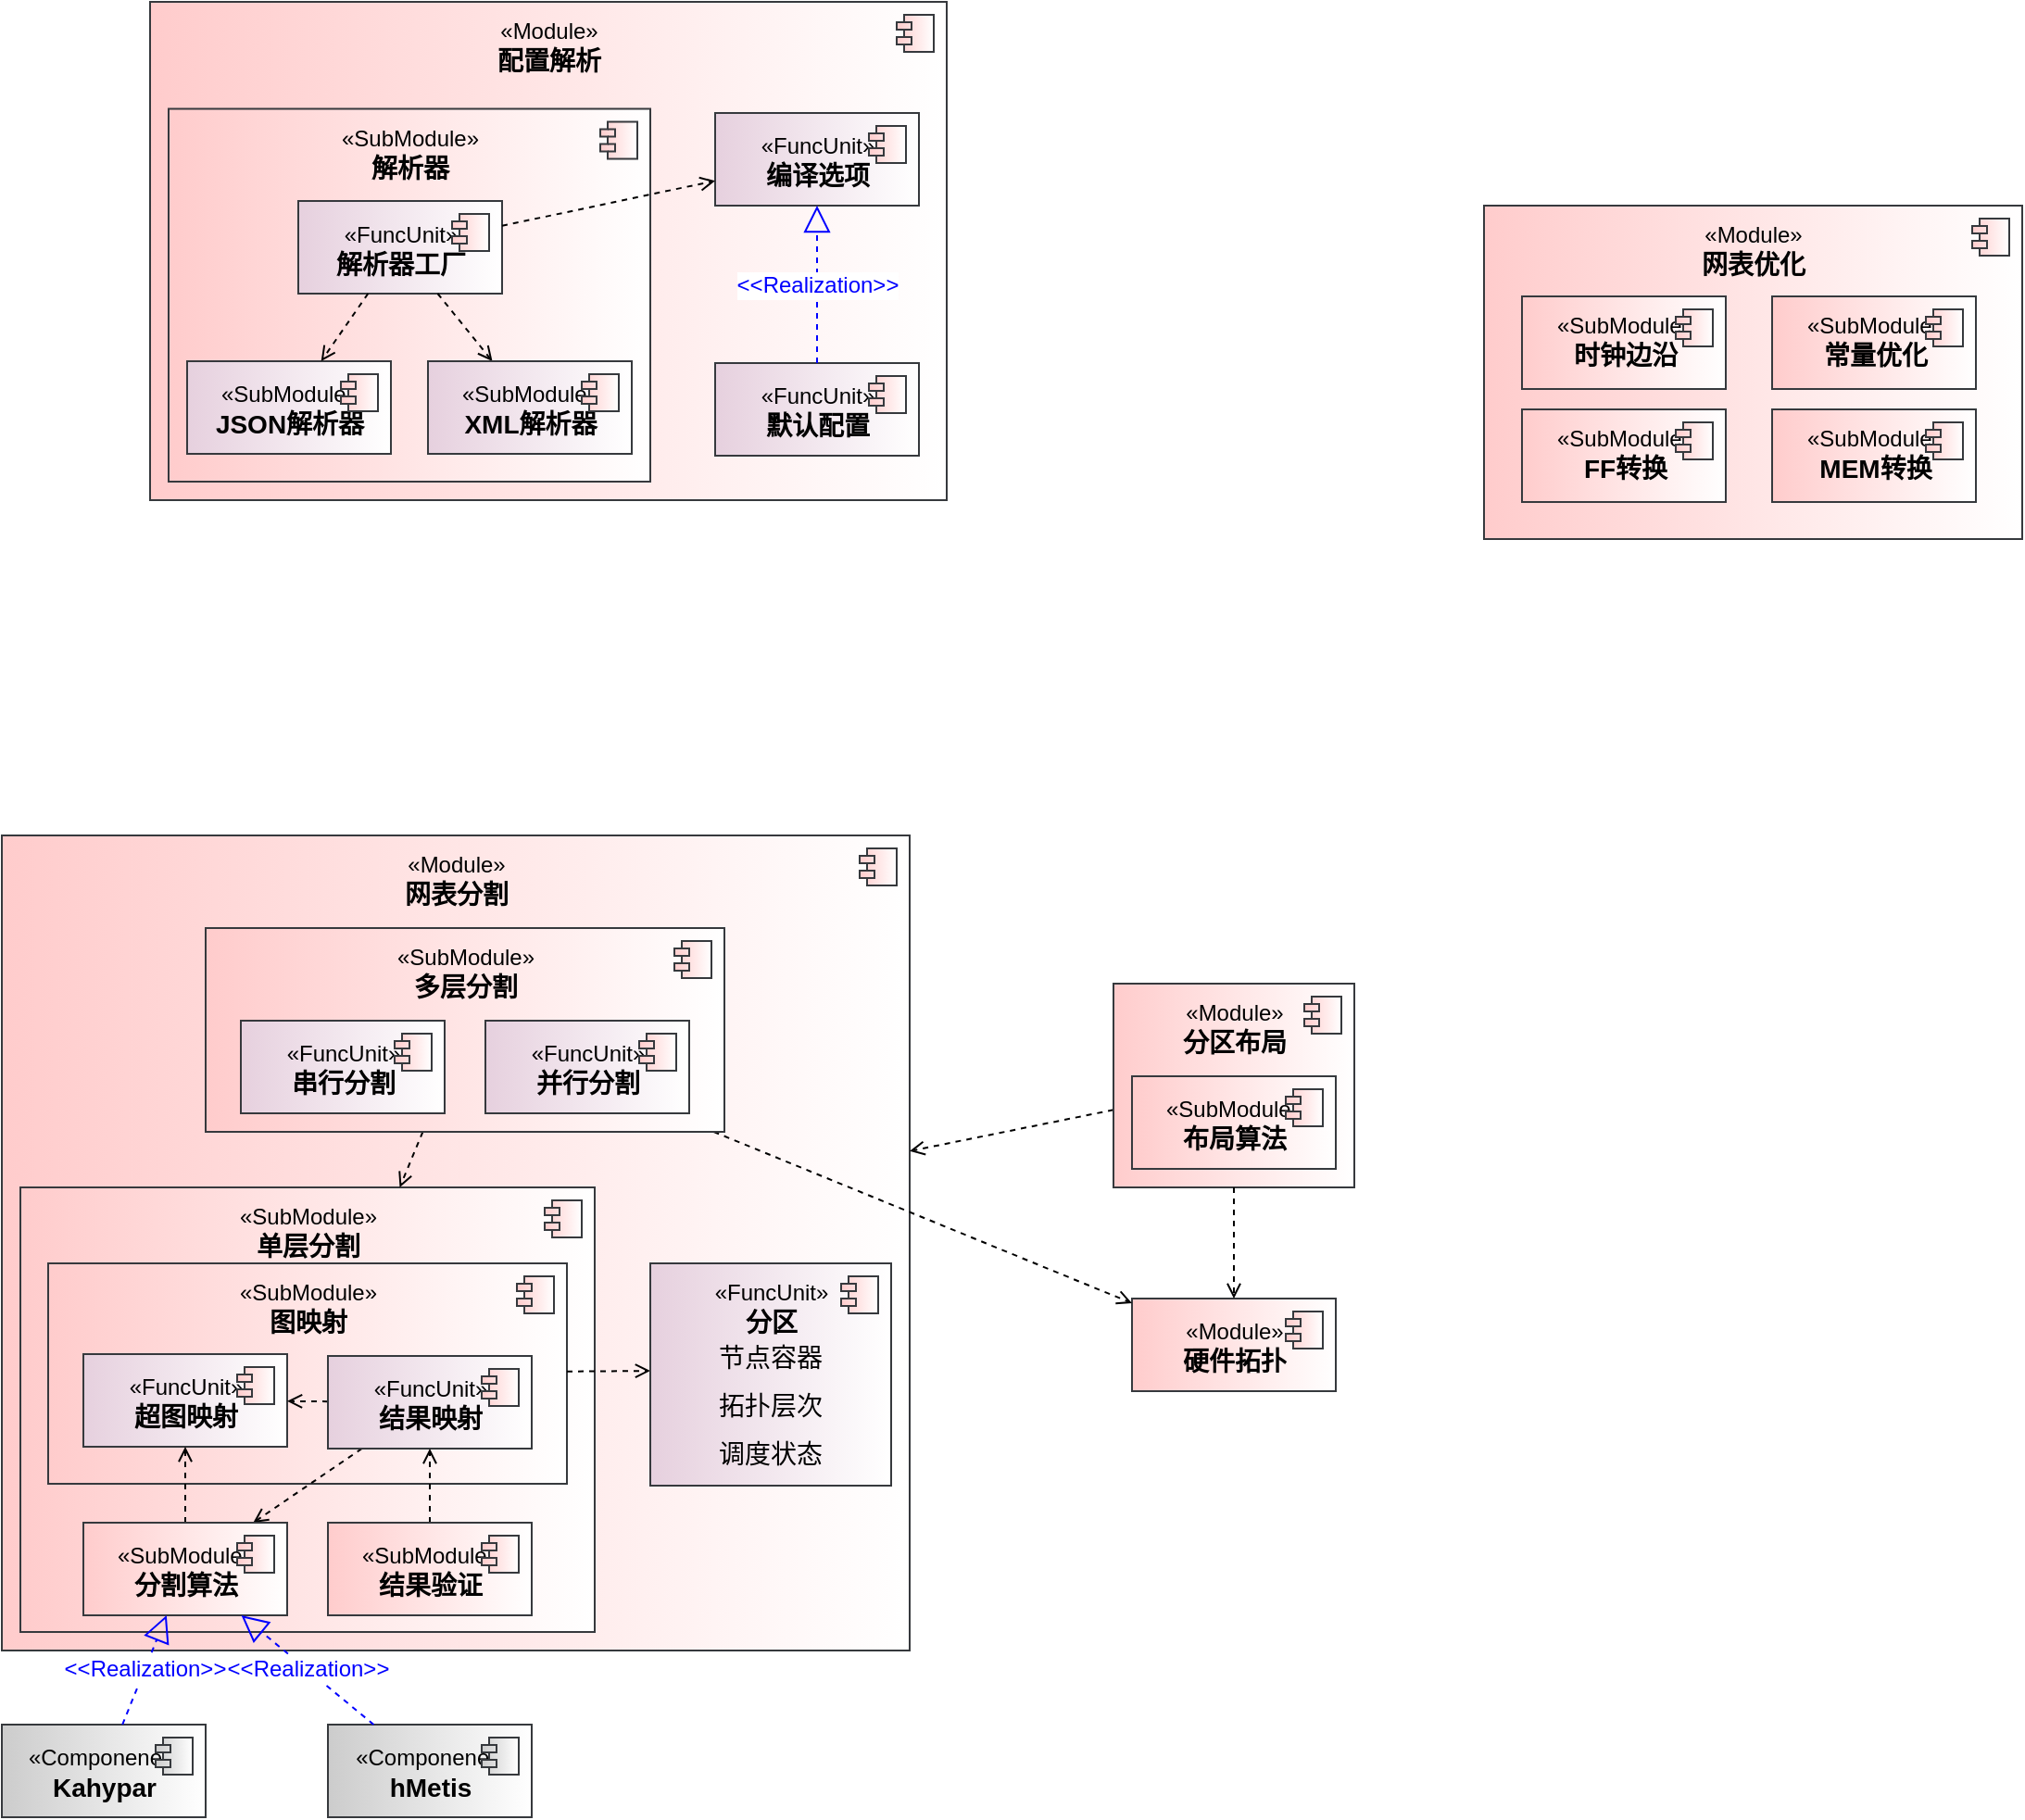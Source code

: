 <mxfile version="28.2.8">
  <diagram name="第 1 页" id="8QMwcps_5zftQ4atoRnA">
    <mxGraphModel dx="1426" dy="743" grid="1" gridSize="10" guides="1" tooltips="1" connect="1" arrows="1" fold="1" page="1" pageScale="1" pageWidth="827" pageHeight="1169" math="0" shadow="0">
      <root>
        <mxCell id="0" />
        <mxCell id="1" parent="0" />
        <mxCell id="gF-SpmbbT1mS5ckHaSBA-1" value="&lt;font style=&quot;font-size: 12px;&quot;&gt;«Module»&lt;/font&gt;&lt;br style=&quot;font-size: 14px;&quot;&gt;&lt;b&gt;网表分割&lt;/b&gt;" style="html=1;dropTarget=0;fontSize=14;fillColor=#ffcccc;strokeColor=#36393d;gradientColor=#FFFFFF;gradientDirection=east;verticalAlign=top;" vertex="1" parent="1">
          <mxGeometry x="770" y="720" width="490" height="440" as="geometry" />
        </mxCell>
        <mxCell id="gF-SpmbbT1mS5ckHaSBA-2" value="" style="shape=module;jettyWidth=8;jettyHeight=4;fontSize=14;fillColor=#ffcccc;strokeColor=#36393d;gradientColor=#FFFFFF;gradientDirection=east;" vertex="1" parent="gF-SpmbbT1mS5ckHaSBA-1">
          <mxGeometry x="1" width="20" height="20" relative="1" as="geometry">
            <mxPoint x="-27" y="7" as="offset" />
          </mxGeometry>
        </mxCell>
        <mxCell id="gF-SpmbbT1mS5ckHaSBA-3" value="&lt;font style=&quot;font-size: 12px;&quot;&gt;«SubModule»&lt;/font&gt;&lt;br style=&quot;font-size: 14px;&quot;&gt;&lt;b&gt;单层分割&lt;/b&gt;" style="html=1;dropTarget=0;fontSize=14;fillColor=#ffcccc;strokeColor=#36393d;gradientColor=#FFFFFF;gradientDirection=east;verticalAlign=top;" vertex="1" parent="1">
          <mxGeometry x="780" y="910" width="310" height="240" as="geometry" />
        </mxCell>
        <mxCell id="gF-SpmbbT1mS5ckHaSBA-4" value="" style="shape=module;jettyWidth=8;jettyHeight=4;fontSize=14;fillColor=#ffcccc;strokeColor=#36393d;gradientColor=#FFFFFF;gradientDirection=east;" vertex="1" parent="gF-SpmbbT1mS5ckHaSBA-3">
          <mxGeometry x="1" width="20" height="20" relative="1" as="geometry">
            <mxPoint x="-27" y="7" as="offset" />
          </mxGeometry>
        </mxCell>
        <mxCell id="gF-SpmbbT1mS5ckHaSBA-5" value="&lt;font style=&quot;font-size: 12px;&quot;&gt;«SubModule»&lt;/font&gt;&lt;br style=&quot;font-size: 14px;&quot;&gt;&lt;b&gt;图映射&lt;/b&gt;" style="html=1;dropTarget=0;fontSize=14;fillColor=#ffcccc;strokeColor=#36393d;gradientColor=#FFFFFF;gradientDirection=east;verticalAlign=top;" vertex="1" parent="1">
          <mxGeometry x="795" y="951" width="280" height="119" as="geometry" />
        </mxCell>
        <mxCell id="gF-SpmbbT1mS5ckHaSBA-6" value="" style="shape=module;jettyWidth=8;jettyHeight=4;fontSize=14;fillColor=#ffcccc;strokeColor=#36393d;gradientColor=#FFFFFF;gradientDirection=east;" vertex="1" parent="gF-SpmbbT1mS5ckHaSBA-5">
          <mxGeometry x="1" width="20" height="20" relative="1" as="geometry">
            <mxPoint x="-27" y="7" as="offset" />
          </mxGeometry>
        </mxCell>
        <mxCell id="gF-SpmbbT1mS5ckHaSBA-7" value="&lt;font style=&quot;font-size: 12px;&quot;&gt;«FuncUnit»&lt;/font&gt;&lt;br style=&quot;font-size: 14px;&quot;&gt;&lt;b&gt;超图映射&lt;/b&gt;" style="html=1;dropTarget=0;fontSize=14;fillColor=#E6D0DE;strokeColor=#36393d;gradientColor=#FFFFFF;gradientDirection=east;" vertex="1" parent="1">
          <mxGeometry x="814" y="1000" width="110" height="50" as="geometry" />
        </mxCell>
        <mxCell id="gF-SpmbbT1mS5ckHaSBA-8" value="" style="shape=module;jettyWidth=8;jettyHeight=4;fontSize=14;fillColor=#ffcccc;strokeColor=#36393d;gradientColor=#FFFFFF;gradientDirection=east;" vertex="1" parent="gF-SpmbbT1mS5ckHaSBA-7">
          <mxGeometry x="1" width="20" height="20" relative="1" as="geometry">
            <mxPoint x="-27" y="7" as="offset" />
          </mxGeometry>
        </mxCell>
        <mxCell id="gF-SpmbbT1mS5ckHaSBA-9" style="edgeStyle=none;rounded=1;orthogonalLoop=1;jettySize=auto;html=1;dashed=1;strokeColor=#000000;fontSize=14;fontColor=#000000;endArrow=open;endFill=0;elbow=vertical;" edge="1" parent="1" source="gF-SpmbbT1mS5ckHaSBA-11" target="gF-SpmbbT1mS5ckHaSBA-18">
          <mxGeometry relative="1" as="geometry" />
        </mxCell>
        <mxCell id="gF-SpmbbT1mS5ckHaSBA-10" style="edgeStyle=none;rounded=1;orthogonalLoop=1;jettySize=auto;html=1;dashed=1;strokeColor=#000000;fontSize=14;fontColor=#000000;endArrow=open;endFill=0;elbow=vertical;" edge="1" parent="1" source="gF-SpmbbT1mS5ckHaSBA-11" target="gF-SpmbbT1mS5ckHaSBA-7">
          <mxGeometry relative="1" as="geometry" />
        </mxCell>
        <mxCell id="gF-SpmbbT1mS5ckHaSBA-11" value="&lt;font style=&quot;font-size: 12px;&quot;&gt;«FuncUnit»&lt;/font&gt;&lt;br style=&quot;font-size: 14px;&quot;&gt;&lt;b&gt;结果映射&lt;/b&gt;" style="html=1;dropTarget=0;fontSize=14;fillColor=#E6D0DE;strokeColor=#36393d;gradientColor=#FFFFFF;gradientDirection=east;" vertex="1" parent="1">
          <mxGeometry x="946" y="1001" width="110" height="50" as="geometry" />
        </mxCell>
        <mxCell id="gF-SpmbbT1mS5ckHaSBA-12" value="" style="shape=module;jettyWidth=8;jettyHeight=4;fontSize=14;fillColor=#ffcccc;strokeColor=#36393d;gradientColor=#FFFFFF;gradientDirection=east;" vertex="1" parent="gF-SpmbbT1mS5ckHaSBA-11">
          <mxGeometry x="1" width="20" height="20" relative="1" as="geometry">
            <mxPoint x="-27" y="7" as="offset" />
          </mxGeometry>
        </mxCell>
        <mxCell id="gF-SpmbbT1mS5ckHaSBA-13" value="&lt;font style=&quot;font-size: 12px;&quot;&gt;«Module»&lt;/font&gt;&lt;br style=&quot;font-size: 14px;&quot;&gt;&lt;b&gt;硬件拓扑&lt;/b&gt;" style="html=1;dropTarget=0;fontSize=14;fillColor=#ffcccc;strokeColor=#36393d;gradientColor=#FFFFFF;gradientDirection=east;" vertex="1" parent="1">
          <mxGeometry x="1380" y="970" width="110" height="50" as="geometry" />
        </mxCell>
        <mxCell id="gF-SpmbbT1mS5ckHaSBA-14" value="" style="shape=module;jettyWidth=8;jettyHeight=4;fontSize=14;fillColor=#ffcccc;strokeColor=#36393d;gradientColor=#FFFFFF;gradientDirection=east;" vertex="1" parent="gF-SpmbbT1mS5ckHaSBA-13">
          <mxGeometry x="1" width="20" height="20" relative="1" as="geometry">
            <mxPoint x="-27" y="7" as="offset" />
          </mxGeometry>
        </mxCell>
        <mxCell id="gF-SpmbbT1mS5ckHaSBA-15" value="&lt;font style=&quot;font-size: 12px;&quot;&gt;«Module»&lt;/font&gt;&lt;br style=&quot;font-size: 14px;&quot;&gt;&lt;b&gt;配置解析&lt;/b&gt;" style="html=1;dropTarget=0;fontSize=14;fillColor=#ffcccc;strokeColor=#36393d;gradientColor=#FFFFFF;gradientDirection=east;verticalAlign=top;" vertex="1" parent="1">
          <mxGeometry x="850" y="270" width="430" height="269" as="geometry" />
        </mxCell>
        <mxCell id="gF-SpmbbT1mS5ckHaSBA-16" value="" style="shape=module;jettyWidth=8;jettyHeight=4;fontSize=14;fillColor=#ffcccc;strokeColor=#36393d;gradientColor=#FFFFFF;gradientDirection=east;" vertex="1" parent="gF-SpmbbT1mS5ckHaSBA-15">
          <mxGeometry x="1" width="20" height="20" relative="1" as="geometry">
            <mxPoint x="-27" y="7" as="offset" />
          </mxGeometry>
        </mxCell>
        <mxCell id="gF-SpmbbT1mS5ckHaSBA-17" style="edgeStyle=none;rounded=1;orthogonalLoop=1;jettySize=auto;html=1;dashed=1;strokeColor=#000000;fontSize=14;fontColor=#000000;endArrow=open;endFill=0;elbow=vertical;" edge="1" parent="1" source="gF-SpmbbT1mS5ckHaSBA-18" target="gF-SpmbbT1mS5ckHaSBA-7">
          <mxGeometry relative="1" as="geometry" />
        </mxCell>
        <mxCell id="gF-SpmbbT1mS5ckHaSBA-18" value="&lt;font style=&quot;font-size: 12px;&quot;&gt;«SubModule»&lt;/font&gt;&lt;br style=&quot;font-size: 14px;&quot;&gt;&lt;b&gt;分割算法&lt;/b&gt;" style="html=1;dropTarget=0;fontSize=14;fillColor=#ffcccc;strokeColor=#36393d;gradientColor=#FFFFFF;gradientDirection=east;" vertex="1" parent="1">
          <mxGeometry x="814" y="1091" width="110" height="50" as="geometry" />
        </mxCell>
        <mxCell id="gF-SpmbbT1mS5ckHaSBA-19" value="" style="shape=module;jettyWidth=8;jettyHeight=4;fontSize=14;fillColor=#ffcccc;strokeColor=#36393d;gradientColor=#FFFFFF;gradientDirection=east;" vertex="1" parent="gF-SpmbbT1mS5ckHaSBA-18">
          <mxGeometry x="1" width="20" height="20" relative="1" as="geometry">
            <mxPoint x="-27" y="7" as="offset" />
          </mxGeometry>
        </mxCell>
        <mxCell id="gF-SpmbbT1mS5ckHaSBA-20" value="&lt;font style=&quot;font-size: 12px;&quot;&gt;«Componenet»&lt;/font&gt;&lt;br style=&quot;font-size: 14px;&quot;&gt;&lt;b&gt;Kahypar&lt;/b&gt;" style="html=1;dropTarget=0;fontSize=14;fillColor=#CCCCCC;strokeColor=#36393d;gradientColor=#FFFFFF;gradientDirection=east;" vertex="1" parent="1">
          <mxGeometry x="770" y="1200" width="110" height="50" as="geometry" />
        </mxCell>
        <mxCell id="gF-SpmbbT1mS5ckHaSBA-21" value="" style="shape=module;jettyWidth=8;jettyHeight=4;fontSize=14;fillColor=#CCCCCC;strokeColor=#36393d;gradientColor=#FFFFFF;gradientDirection=east;" vertex="1" parent="gF-SpmbbT1mS5ckHaSBA-20">
          <mxGeometry x="1" width="20" height="20" relative="1" as="geometry">
            <mxPoint x="-27" y="7" as="offset" />
          </mxGeometry>
        </mxCell>
        <mxCell id="gF-SpmbbT1mS5ckHaSBA-22" value="&lt;span style=&quot;font-size: 12px;&quot;&gt;«Componenet》&lt;/span&gt;&lt;br style=&quot;font-size: 14px;&quot;&gt;&lt;b&gt;hMetis&lt;/b&gt;" style="html=1;dropTarget=0;fontSize=14;fillColor=#CCCCCC;strokeColor=#36393d;gradientColor=#FFFFFF;gradientDirection=east;" vertex="1" parent="1">
          <mxGeometry x="946" y="1200" width="110" height="50" as="geometry" />
        </mxCell>
        <mxCell id="gF-SpmbbT1mS5ckHaSBA-23" value="" style="shape=module;jettyWidth=8;jettyHeight=4;fontSize=14;fillColor=#CCCCCC;strokeColor=#36393d;gradientColor=#FFFFFF;gradientDirection=east;" vertex="1" parent="gF-SpmbbT1mS5ckHaSBA-22">
          <mxGeometry x="1" width="20" height="20" relative="1" as="geometry">
            <mxPoint x="-27" y="7" as="offset" />
          </mxGeometry>
        </mxCell>
        <mxCell id="gF-SpmbbT1mS5ckHaSBA-24" style="edgeStyle=none;rounded=1;orthogonalLoop=1;jettySize=auto;html=1;dashed=1;strokeColor=#000000;fontSize=14;fontColor=#000000;endArrow=open;endFill=0;elbow=vertical;" edge="1" parent="1" source="gF-SpmbbT1mS5ckHaSBA-25" target="gF-SpmbbT1mS5ckHaSBA-11">
          <mxGeometry relative="1" as="geometry" />
        </mxCell>
        <mxCell id="gF-SpmbbT1mS5ckHaSBA-25" value="&lt;font style=&quot;font-size: 12px;&quot;&gt;«SubModule»&lt;/font&gt;&lt;br style=&quot;font-size: 14px;&quot;&gt;&lt;b&gt;结果验证&lt;/b&gt;" style="html=1;dropTarget=0;fontSize=14;fillColor=#ffcccc;strokeColor=#36393d;gradientColor=#FFFFFF;gradientDirection=east;" vertex="1" parent="1">
          <mxGeometry x="946" y="1091" width="110" height="50" as="geometry" />
        </mxCell>
        <mxCell id="gF-SpmbbT1mS5ckHaSBA-26" value="" style="shape=module;jettyWidth=8;jettyHeight=4;fontSize=14;fillColor=#ffcccc;strokeColor=#36393d;gradientColor=#FFFFFF;gradientDirection=east;" vertex="1" parent="gF-SpmbbT1mS5ckHaSBA-25">
          <mxGeometry x="1" width="20" height="20" relative="1" as="geometry">
            <mxPoint x="-27" y="7" as="offset" />
          </mxGeometry>
        </mxCell>
        <mxCell id="gF-SpmbbT1mS5ckHaSBA-27" style="edgeStyle=none;rounded=1;orthogonalLoop=1;jettySize=auto;html=1;dashed=1;strokeColor=#000000;fontSize=14;fontColor=#000000;endArrow=open;endFill=0;elbow=vertical;" edge="1" parent="1" source="gF-SpmbbT1mS5ckHaSBA-29" target="gF-SpmbbT1mS5ckHaSBA-3">
          <mxGeometry relative="1" as="geometry" />
        </mxCell>
        <mxCell id="gF-SpmbbT1mS5ckHaSBA-28" style="edgeStyle=none;rounded=1;orthogonalLoop=1;jettySize=auto;html=1;dashed=1;strokeColor=#000000;fontSize=14;fontColor=#000000;endArrow=open;endFill=0;elbow=vertical;" edge="1" parent="1" source="gF-SpmbbT1mS5ckHaSBA-29" target="gF-SpmbbT1mS5ckHaSBA-13">
          <mxGeometry relative="1" as="geometry">
            <mxPoint x="1270" y="729.444" as="targetPoint" />
          </mxGeometry>
        </mxCell>
        <mxCell id="gF-SpmbbT1mS5ckHaSBA-29" value="&lt;font style=&quot;font-size: 12px;&quot;&gt;«SubModule»&lt;/font&gt;&lt;br style=&quot;font-size: 14px;&quot;&gt;&lt;b&gt;多层分割&lt;/b&gt;" style="html=1;dropTarget=0;fontSize=14;fillColor=#ffcccc;strokeColor=#36393d;gradientColor=#FFFFFF;gradientDirection=east;verticalAlign=top;" vertex="1" parent="1">
          <mxGeometry x="880" y="770" width="280" height="110" as="geometry" />
        </mxCell>
        <mxCell id="gF-SpmbbT1mS5ckHaSBA-30" value="" style="shape=module;jettyWidth=8;jettyHeight=4;fontSize=14;fillColor=#ffcccc;strokeColor=#36393d;gradientColor=#FFFFFF;gradientDirection=east;" vertex="1" parent="gF-SpmbbT1mS5ckHaSBA-29">
          <mxGeometry x="1" width="20" height="20" relative="1" as="geometry">
            <mxPoint x="-27" y="7" as="offset" />
          </mxGeometry>
        </mxCell>
        <mxCell id="gF-SpmbbT1mS5ckHaSBA-31" value="&lt;font style=&quot;font-size: 12px;&quot;&gt;«FuncUnit»&lt;/font&gt;&lt;br style=&quot;font-size: 14px;&quot;&gt;&lt;b&gt;并行分割&lt;/b&gt;" style="html=1;dropTarget=0;fontSize=14;fillColor=#E6D0DE;strokeColor=#36393d;gradientColor=#FFFFFF;gradientDirection=east;" vertex="1" parent="1">
          <mxGeometry x="1031" y="820" width="110" height="50" as="geometry" />
        </mxCell>
        <mxCell id="gF-SpmbbT1mS5ckHaSBA-32" value="" style="shape=module;jettyWidth=8;jettyHeight=4;fontSize=14;fillColor=#ffcccc;strokeColor=#36393d;gradientColor=#FFFFFF;gradientDirection=east;" vertex="1" parent="gF-SpmbbT1mS5ckHaSBA-31">
          <mxGeometry x="1" width="20" height="20" relative="1" as="geometry">
            <mxPoint x="-27" y="7" as="offset" />
          </mxGeometry>
        </mxCell>
        <mxCell id="gF-SpmbbT1mS5ckHaSBA-33" value="&lt;font style=&quot;font-size: 12px;&quot;&gt;«FuncUnit»&lt;/font&gt;&lt;br style=&quot;font-size: 14px;&quot;&gt;&lt;b&gt;串行分割&lt;/b&gt;" style="html=1;dropTarget=0;fontSize=14;fillColor=#E6D0DE;strokeColor=#36393d;gradientColor=#FFFFFF;gradientDirection=east;" vertex="1" parent="1">
          <mxGeometry x="899" y="820" width="110" height="50" as="geometry" />
        </mxCell>
        <mxCell id="gF-SpmbbT1mS5ckHaSBA-34" value="" style="shape=module;jettyWidth=8;jettyHeight=4;fontSize=14;fillColor=#ffcccc;strokeColor=#36393d;gradientColor=#FFFFFF;gradientDirection=east;" vertex="1" parent="gF-SpmbbT1mS5ckHaSBA-33">
          <mxGeometry x="1" width="20" height="20" relative="1" as="geometry">
            <mxPoint x="-27" y="7" as="offset" />
          </mxGeometry>
        </mxCell>
        <mxCell id="gF-SpmbbT1mS5ckHaSBA-35" style="edgeStyle=none;rounded=1;orthogonalLoop=1;jettySize=auto;html=1;dashed=1;strokeColor=#000000;fontSize=14;fontColor=#000000;endArrow=open;endFill=0;elbow=vertical;" edge="1" parent="1" source="gF-SpmbbT1mS5ckHaSBA-36" target="gF-SpmbbT1mS5ckHaSBA-1">
          <mxGeometry relative="1" as="geometry" />
        </mxCell>
        <mxCell id="gF-SpmbbT1mS5ckHaSBA-36" value="&lt;font style=&quot;font-size: 12px;&quot;&gt;«Module»&lt;/font&gt;&lt;br style=&quot;font-size: 14px;&quot;&gt;&lt;b&gt;分区布局&lt;/b&gt;" style="html=1;dropTarget=0;fontSize=14;fillColor=#ffcccc;strokeColor=#36393d;gradientColor=#FFFFFF;gradientDirection=east;verticalAlign=top;" vertex="1" parent="1">
          <mxGeometry x="1370" y="800" width="130" height="110" as="geometry" />
        </mxCell>
        <mxCell id="gF-SpmbbT1mS5ckHaSBA-37" value="" style="shape=module;jettyWidth=8;jettyHeight=4;fontSize=14;fillColor=#ffcccc;strokeColor=#36393d;gradientColor=#FFFFFF;gradientDirection=east;" vertex="1" parent="gF-SpmbbT1mS5ckHaSBA-36">
          <mxGeometry x="1" width="20" height="20" relative="1" as="geometry">
            <mxPoint x="-27" y="7" as="offset" />
          </mxGeometry>
        </mxCell>
        <mxCell id="gF-SpmbbT1mS5ckHaSBA-38" style="edgeStyle=none;rounded=1;orthogonalLoop=1;jettySize=auto;html=1;dashed=1;strokeColor=#000000;fontSize=14;fontColor=#000000;endArrow=open;endFill=0;elbow=vertical;" edge="1" parent="1" source="gF-SpmbbT1mS5ckHaSBA-36" target="gF-SpmbbT1mS5ckHaSBA-13">
          <mxGeometry relative="1" as="geometry" />
        </mxCell>
        <mxCell id="gF-SpmbbT1mS5ckHaSBA-39" value="&lt;font style=&quot;font-size: 12px;&quot;&gt;«SubModule»&lt;/font&gt;&lt;br style=&quot;font-size: 14px;&quot;&gt;&lt;b&gt;布局算法&lt;/b&gt;" style="html=1;dropTarget=0;fontSize=14;fillColor=#ffcccc;strokeColor=#36393d;gradientColor=#FFFFFF;gradientDirection=east;" vertex="1" parent="1">
          <mxGeometry x="1380" y="850" width="110" height="50" as="geometry" />
        </mxCell>
        <mxCell id="gF-SpmbbT1mS5ckHaSBA-40" value="" style="shape=module;jettyWidth=8;jettyHeight=4;fontSize=14;fillColor=#ffcccc;strokeColor=#36393d;gradientColor=#FFFFFF;gradientDirection=east;" vertex="1" parent="gF-SpmbbT1mS5ckHaSBA-39">
          <mxGeometry x="1" width="20" height="20" relative="1" as="geometry">
            <mxPoint x="-27" y="7" as="offset" />
          </mxGeometry>
        </mxCell>
        <mxCell id="gF-SpmbbT1mS5ckHaSBA-41" value="&amp;lt;&amp;lt;Realization&amp;gt;&amp;gt;" style="endArrow=block;dashed=1;endFill=0;endSize=12;html=1;rounded=0;fontSize=12;strokeColor=#0000FF;fontColor=#0000FF;" edge="1" parent="1" source="gF-SpmbbT1mS5ckHaSBA-20" target="gF-SpmbbT1mS5ckHaSBA-18">
          <mxGeometry width="160" relative="1" as="geometry">
            <mxPoint x="140" y="1040" as="sourcePoint" />
            <mxPoint x="140" y="1200" as="targetPoint" />
          </mxGeometry>
        </mxCell>
        <mxCell id="gF-SpmbbT1mS5ckHaSBA-42" value="&amp;lt;&amp;lt;Realization&amp;gt;&amp;gt;" style="endArrow=block;dashed=1;endFill=0;endSize=12;html=1;rounded=0;fontSize=12;strokeColor=#0000FF;fontColor=#0000FF;" edge="1" parent="1" source="gF-SpmbbT1mS5ckHaSBA-22" target="gF-SpmbbT1mS5ckHaSBA-18">
          <mxGeometry width="160" relative="1" as="geometry">
            <mxPoint x="845.092" y="1210" as="sourcePoint" />
            <mxPoint x="868.908" y="1151" as="targetPoint" />
          </mxGeometry>
        </mxCell>
        <mxCell id="gF-SpmbbT1mS5ckHaSBA-43" style="edgeStyle=none;rounded=1;orthogonalLoop=1;jettySize=auto;html=1;dashed=1;strokeColor=#000000;fontSize=14;fontColor=#000000;endArrow=open;endFill=0;elbow=vertical;" edge="1" parent="1" source="gF-SpmbbT1mS5ckHaSBA-5">
          <mxGeometry relative="1" as="geometry">
            <mxPoint x="1120" y="1009.02" as="targetPoint" />
          </mxGeometry>
        </mxCell>
        <mxCell id="gF-SpmbbT1mS5ckHaSBA-44" value="" style="group;fontSize=14;verticalAlign=middle;fillColor=#E6D0DE;strokeColor=#36393d;gradientColor=#FFFFFF;gradientDirection=east;" vertex="1" connectable="0" parent="1">
          <mxGeometry x="1120" y="951" width="130" height="120" as="geometry" />
        </mxCell>
        <mxCell id="gF-SpmbbT1mS5ckHaSBA-45" value="&lt;font style=&quot;font-size: 12px;&quot;&gt;«FuncUnit»&lt;/font&gt;&lt;br style=&quot;font-size: 14px;&quot;&gt;&lt;b&gt;分区&lt;/b&gt;" style="html=1;dropTarget=0;fontSize=14;fillColor=#E6D0DE;strokeColor=#36393d;gradientColor=#FFFFFF;gradientDirection=east;verticalAlign=top;" vertex="1" parent="gF-SpmbbT1mS5ckHaSBA-44">
          <mxGeometry width="130" height="120" as="geometry" />
        </mxCell>
        <mxCell id="gF-SpmbbT1mS5ckHaSBA-46" value="" style="shape=module;jettyWidth=8;jettyHeight=4;fontSize=14;fillColor=#ffcccc;strokeColor=#36393d;gradientColor=#FFFFFF;gradientDirection=east;" vertex="1" parent="gF-SpmbbT1mS5ckHaSBA-45">
          <mxGeometry x="1" width="20" height="20" relative="1" as="geometry">
            <mxPoint x="-27" y="7" as="offset" />
          </mxGeometry>
        </mxCell>
        <mxCell id="gF-SpmbbT1mS5ckHaSBA-47" value="拓扑层次" style="text;html=1;strokeColor=none;fillColor=none;align=center;verticalAlign=middle;whiteSpace=wrap;rounded=0;glass=0;fillStyle=auto;strokeWidth=1;fontSize=14;fontColor=#000000;opacity=30;" vertex="1" parent="gF-SpmbbT1mS5ckHaSBA-44">
          <mxGeometry x="35" y="67" width="60" height="20" as="geometry" />
        </mxCell>
        <mxCell id="gF-SpmbbT1mS5ckHaSBA-48" value="调度状态" style="text;html=1;strokeColor=none;fillColor=none;align=center;verticalAlign=middle;whiteSpace=wrap;rounded=0;glass=0;fillStyle=auto;strokeWidth=1;fontSize=14;fontColor=#000000;opacity=30;" vertex="1" parent="gF-SpmbbT1mS5ckHaSBA-44">
          <mxGeometry x="35" y="92.5" width="60" height="20" as="geometry" />
        </mxCell>
        <mxCell id="gF-SpmbbT1mS5ckHaSBA-49" value="节点容器" style="text;html=1;strokeColor=none;fillColor=none;align=center;verticalAlign=middle;whiteSpace=wrap;rounded=0;glass=0;fillStyle=auto;strokeWidth=1;fontSize=14;fontColor=#000000;opacity=30;" vertex="1" parent="gF-SpmbbT1mS5ckHaSBA-44">
          <mxGeometry x="35" y="41" width="60" height="20" as="geometry" />
        </mxCell>
        <mxCell id="gF-SpmbbT1mS5ckHaSBA-50" value="&lt;font style=&quot;font-size: 12px;&quot;&gt;«FuncUnit»&lt;/font&gt;&lt;br style=&quot;font-size: 14px;&quot;&gt;&lt;b&gt;编译选项&lt;/b&gt;" style="html=1;dropTarget=0;fontSize=14;fillColor=#E6D0DE;strokeColor=#36393d;gradientColor=#FFFFFF;gradientDirection=east;verticalAlign=middle;" vertex="1" parent="1">
          <mxGeometry x="1155" y="330" width="110" height="50" as="geometry" />
        </mxCell>
        <mxCell id="gF-SpmbbT1mS5ckHaSBA-51" value="" style="shape=module;jettyWidth=8;jettyHeight=4;fontSize=14;fillColor=#ffcccc;strokeColor=#36393d;gradientColor=#FFFFFF;gradientDirection=east;" vertex="1" parent="gF-SpmbbT1mS5ckHaSBA-50">
          <mxGeometry x="1" width="20" height="20" relative="1" as="geometry">
            <mxPoint x="-27" y="7" as="offset" />
          </mxGeometry>
        </mxCell>
        <mxCell id="gF-SpmbbT1mS5ckHaSBA-52" value="&lt;font style=&quot;font-size: 12px;&quot;&gt;«FuncUnit»&lt;/font&gt;&lt;br style=&quot;font-size: 14px;&quot;&gt;&lt;b&gt;默认配置&lt;/b&gt;" style="html=1;dropTarget=0;fontSize=14;fillColor=#E6D0DE;strokeColor=#36393d;gradientColor=#FFFFFF;gradientDirection=east;" vertex="1" parent="1">
          <mxGeometry x="1155" y="465" width="110" height="50" as="geometry" />
        </mxCell>
        <mxCell id="gF-SpmbbT1mS5ckHaSBA-53" value="" style="shape=module;jettyWidth=8;jettyHeight=4;fontSize=14;fillColor=#ffcccc;strokeColor=#36393d;gradientColor=#FFFFFF;gradientDirection=east;" vertex="1" parent="gF-SpmbbT1mS5ckHaSBA-52">
          <mxGeometry x="1" width="20" height="20" relative="1" as="geometry">
            <mxPoint x="-27" y="7" as="offset" />
          </mxGeometry>
        </mxCell>
        <mxCell id="gF-SpmbbT1mS5ckHaSBA-54" value="&lt;font style=&quot;font-size: 12px;&quot;&gt;«SubModule»&lt;/font&gt;&lt;br style=&quot;font-size: 14px;&quot;&gt;&lt;b&gt;解析器&lt;/b&gt;" style="html=1;dropTarget=0;fontSize=14;fillColor=#ffcccc;strokeColor=#36393d;gradientColor=#FFFFFF;gradientDirection=east;verticalAlign=top;" vertex="1" parent="1">
          <mxGeometry x="860" y="327.75" width="260" height="201.25" as="geometry" />
        </mxCell>
        <mxCell id="gF-SpmbbT1mS5ckHaSBA-55" value="" style="shape=module;jettyWidth=8;jettyHeight=4;fontSize=14;fillColor=#ffcccc;strokeColor=#36393d;gradientColor=#FFFFFF;gradientDirection=east;" vertex="1" parent="gF-SpmbbT1mS5ckHaSBA-54">
          <mxGeometry x="1" width="20" height="20" relative="1" as="geometry">
            <mxPoint x="-27" y="7" as="offset" />
          </mxGeometry>
        </mxCell>
        <mxCell id="gF-SpmbbT1mS5ckHaSBA-56" value="&lt;font style=&quot;font-size: 12px;&quot;&gt;«FuncUnit»&lt;/font&gt;&lt;br style=&quot;font-size: 14px;&quot;&gt;&lt;b&gt;解析器工厂&lt;/b&gt;" style="html=1;dropTarget=0;fontSize=14;fillColor=#E6D0DE;strokeColor=#36393d;gradientColor=#FFFFFF;gradientDirection=east;" vertex="1" parent="1">
          <mxGeometry x="930" y="377.5" width="110" height="50" as="geometry" />
        </mxCell>
        <mxCell id="gF-SpmbbT1mS5ckHaSBA-57" value="" style="shape=module;jettyWidth=8;jettyHeight=4;fontSize=14;fillColor=#ffcccc;strokeColor=#36393d;gradientColor=#FFFFFF;gradientDirection=east;" vertex="1" parent="gF-SpmbbT1mS5ckHaSBA-56">
          <mxGeometry x="1" width="20" height="20" relative="1" as="geometry">
            <mxPoint x="-27" y="7" as="offset" />
          </mxGeometry>
        </mxCell>
        <mxCell id="gF-SpmbbT1mS5ckHaSBA-58" value="&lt;font style=&quot;font-size: 12px;&quot;&gt;«SubModule»&lt;/font&gt;&lt;br style=&quot;font-size: 14px;&quot;&gt;&lt;b&gt;JSON解析器&lt;/b&gt;" style="html=1;dropTarget=0;fontSize=14;fillColor=#E6D0DE;strokeColor=#36393d;gradientColor=#FFFFFF;gradientDirection=east;" vertex="1" parent="1">
          <mxGeometry x="870" y="464" width="110" height="50" as="geometry" />
        </mxCell>
        <mxCell id="gF-SpmbbT1mS5ckHaSBA-59" value="" style="shape=module;jettyWidth=8;jettyHeight=4;fontSize=14;fillColor=#ffcccc;strokeColor=#36393d;gradientColor=#FFFFFF;gradientDirection=east;" vertex="1" parent="gF-SpmbbT1mS5ckHaSBA-58">
          <mxGeometry x="1" width="20" height="20" relative="1" as="geometry">
            <mxPoint x="-27" y="7" as="offset" />
          </mxGeometry>
        </mxCell>
        <mxCell id="gF-SpmbbT1mS5ckHaSBA-60" style="edgeStyle=none;rounded=1;orthogonalLoop=1;jettySize=auto;html=1;dashed=1;strokeColor=#000000;fontSize=14;fontColor=#000000;endArrow=open;endFill=0;elbow=vertical;" edge="1" parent="1" source="gF-SpmbbT1mS5ckHaSBA-56" target="gF-SpmbbT1mS5ckHaSBA-58">
          <mxGeometry relative="1" as="geometry" />
        </mxCell>
        <mxCell id="gF-SpmbbT1mS5ckHaSBA-61" style="edgeStyle=none;rounded=1;orthogonalLoop=1;jettySize=auto;html=1;dashed=1;strokeColor=#000000;fontSize=14;fontColor=#000000;endArrow=open;endFill=0;elbow=vertical;" edge="1" parent="1" source="gF-SpmbbT1mS5ckHaSBA-56" target="gF-SpmbbT1mS5ckHaSBA-63">
          <mxGeometry relative="1" as="geometry" />
        </mxCell>
        <mxCell id="gF-SpmbbT1mS5ckHaSBA-62" style="edgeStyle=none;rounded=1;orthogonalLoop=1;jettySize=auto;html=1;dashed=1;strokeColor=#000000;fontSize=14;fontColor=#000000;endArrow=open;endFill=0;elbow=vertical;" edge="1" parent="1" source="gF-SpmbbT1mS5ckHaSBA-56" target="gF-SpmbbT1mS5ckHaSBA-50">
          <mxGeometry relative="1" as="geometry" />
        </mxCell>
        <mxCell id="gF-SpmbbT1mS5ckHaSBA-63" value="&lt;font style=&quot;font-size: 12px;&quot;&gt;«SubModule»&lt;/font&gt;&lt;br style=&quot;font-size: 14px;&quot;&gt;&lt;b&gt;XML解析器&lt;/b&gt;" style="html=1;dropTarget=0;fontSize=14;fillColor=#E6D0DE;strokeColor=#36393d;gradientColor=#FFFFFF;gradientDirection=east;" vertex="1" parent="1">
          <mxGeometry x="1000" y="464" width="110" height="50" as="geometry" />
        </mxCell>
        <mxCell id="gF-SpmbbT1mS5ckHaSBA-64" value="" style="shape=module;jettyWidth=8;jettyHeight=4;fontSize=14;fillColor=#ffcccc;strokeColor=#36393d;gradientColor=#FFFFFF;gradientDirection=east;" vertex="1" parent="gF-SpmbbT1mS5ckHaSBA-63">
          <mxGeometry x="1" width="20" height="20" relative="1" as="geometry">
            <mxPoint x="-27" y="7" as="offset" />
          </mxGeometry>
        </mxCell>
        <mxCell id="gF-SpmbbT1mS5ckHaSBA-65" value="&amp;lt;&amp;lt;Realization&amp;gt;&amp;gt;" style="endArrow=block;dashed=1;endFill=0;endSize=12;html=1;rounded=0;fontSize=12;strokeColor=#0000FF;fontColor=#0000FF;" edge="1" parent="1" source="gF-SpmbbT1mS5ckHaSBA-52" target="gF-SpmbbT1mS5ckHaSBA-50">
          <mxGeometry width="160" relative="1" as="geometry">
            <mxPoint x="1445.092" y="680" as="sourcePoint" />
            <mxPoint x="1468.908" y="621" as="targetPoint" />
          </mxGeometry>
        </mxCell>
        <mxCell id="gF-SpmbbT1mS5ckHaSBA-66" value="&lt;font style=&quot;font-size: 12px;&quot;&gt;«Module»&lt;/font&gt;&lt;br style=&quot;font-size: 14px;&quot;&gt;&lt;b&gt;网表优化&lt;/b&gt;" style="html=1;dropTarget=0;fontSize=14;fillColor=#ffcccc;strokeColor=#36393d;gradientColor=#FFFFFF;gradientDirection=east;verticalAlign=top;" vertex="1" parent="1">
          <mxGeometry x="1570" y="380" width="290.5" height="180" as="geometry" />
        </mxCell>
        <mxCell id="gF-SpmbbT1mS5ckHaSBA-67" value="" style="shape=module;jettyWidth=8;jettyHeight=4;fontSize=14;fillColor=#ffcccc;strokeColor=#36393d;gradientColor=#FFFFFF;gradientDirection=east;" vertex="1" parent="gF-SpmbbT1mS5ckHaSBA-66">
          <mxGeometry x="1" width="20" height="20" relative="1" as="geometry">
            <mxPoint x="-27" y="7" as="offset" />
          </mxGeometry>
        </mxCell>
        <mxCell id="gF-SpmbbT1mS5ckHaSBA-68" value="&lt;font style=&quot;font-size: 12px;&quot;&gt;«SubModule»&lt;/font&gt;&lt;br style=&quot;font-size: 14px;&quot;&gt;&lt;b&gt;FF转换&lt;/b&gt;" style="html=1;dropTarget=0;fontSize=14;fillColor=#ffcccc;strokeColor=#36393d;gradientColor=#FFFFFF;gradientDirection=east;verticalAlign=top;" vertex="1" parent="1">
          <mxGeometry x="1590.5" y="490" width="110" height="50" as="geometry" />
        </mxCell>
        <mxCell id="gF-SpmbbT1mS5ckHaSBA-69" value="" style="shape=module;jettyWidth=8;jettyHeight=4;fontSize=14;fillColor=#ffcccc;strokeColor=#36393d;gradientColor=#FFFFFF;gradientDirection=east;" vertex="1" parent="gF-SpmbbT1mS5ckHaSBA-68">
          <mxGeometry x="1" width="20" height="20" relative="1" as="geometry">
            <mxPoint x="-27" y="7" as="offset" />
          </mxGeometry>
        </mxCell>
        <mxCell id="gF-SpmbbT1mS5ckHaSBA-70" value="&lt;font style=&quot;font-size: 12px;&quot;&gt;«SubModule»&lt;/font&gt;&lt;br style=&quot;font-size: 14px;&quot;&gt;&lt;b&gt;MEM转换&lt;/b&gt;" style="html=1;dropTarget=0;fontSize=14;fillColor=#ffcccc;strokeColor=#36393d;gradientColor=#FFFFFF;gradientDirection=east;verticalAlign=top;" vertex="1" parent="1">
          <mxGeometry x="1725.5" y="490" width="110" height="50" as="geometry" />
        </mxCell>
        <mxCell id="gF-SpmbbT1mS5ckHaSBA-71" value="" style="shape=module;jettyWidth=8;jettyHeight=4;fontSize=14;fillColor=#ffcccc;strokeColor=#36393d;gradientColor=#FFFFFF;gradientDirection=east;" vertex="1" parent="gF-SpmbbT1mS5ckHaSBA-70">
          <mxGeometry x="1" width="20" height="20" relative="1" as="geometry">
            <mxPoint x="-27" y="7" as="offset" />
          </mxGeometry>
        </mxCell>
        <mxCell id="gF-SpmbbT1mS5ckHaSBA-72" value="&lt;font style=&quot;font-size: 12px;&quot;&gt;«SubModule»&lt;/font&gt;&lt;br style=&quot;font-size: 14px;&quot;&gt;&lt;b&gt;时钟边沿&lt;/b&gt;" style="html=1;dropTarget=0;fontSize=14;fillColor=#ffcccc;strokeColor=#36393d;gradientColor=#FFFFFF;gradientDirection=east;verticalAlign=top;" vertex="1" parent="1">
          <mxGeometry x="1590.5" y="429" width="110" height="50" as="geometry" />
        </mxCell>
        <mxCell id="gF-SpmbbT1mS5ckHaSBA-73" value="" style="shape=module;jettyWidth=8;jettyHeight=4;fontSize=14;fillColor=#ffcccc;strokeColor=#36393d;gradientColor=#FFFFFF;gradientDirection=east;" vertex="1" parent="gF-SpmbbT1mS5ckHaSBA-72">
          <mxGeometry x="1" width="20" height="20" relative="1" as="geometry">
            <mxPoint x="-27" y="7" as="offset" />
          </mxGeometry>
        </mxCell>
        <mxCell id="gF-SpmbbT1mS5ckHaSBA-74" value="&lt;font style=&quot;font-size: 12px;&quot;&gt;«SubModule»&lt;/font&gt;&lt;br style=&quot;font-size: 14px;&quot;&gt;&lt;b&gt;常量优化&lt;/b&gt;" style="html=1;dropTarget=0;fontSize=14;fillColor=#ffcccc;strokeColor=#36393d;gradientColor=#FFFFFF;gradientDirection=east;verticalAlign=top;" vertex="1" parent="1">
          <mxGeometry x="1725.5" y="429" width="110" height="50" as="geometry" />
        </mxCell>
        <mxCell id="gF-SpmbbT1mS5ckHaSBA-75" value="" style="shape=module;jettyWidth=8;jettyHeight=4;fontSize=14;fillColor=#ffcccc;strokeColor=#36393d;gradientColor=#FFFFFF;gradientDirection=east;" vertex="1" parent="gF-SpmbbT1mS5ckHaSBA-74">
          <mxGeometry x="1" width="20" height="20" relative="1" as="geometry">
            <mxPoint x="-27" y="7" as="offset" />
          </mxGeometry>
        </mxCell>
      </root>
    </mxGraphModel>
  </diagram>
</mxfile>
